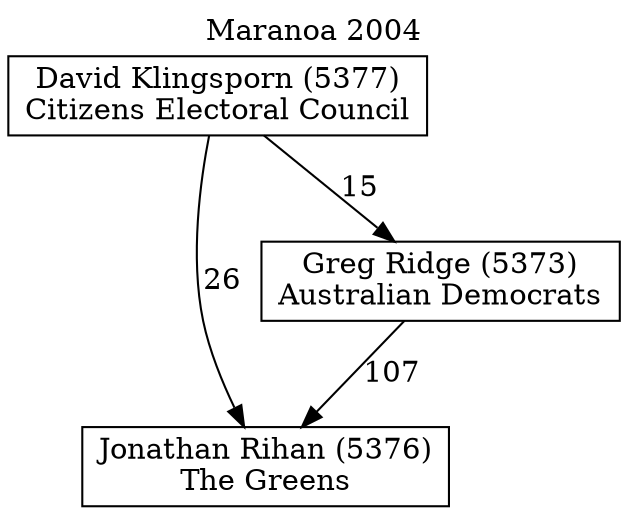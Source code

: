 // House preference flow
digraph "Jonathan Rihan (5376)_Maranoa_2004" {
	graph [label="Maranoa 2004" labelloc=t mclimit=10]
	node [shape=box]
	"Jonathan Rihan (5376)" [label="Jonathan Rihan (5376)
The Greens"]
	"Greg Ridge (5373)" [label="Greg Ridge (5373)
Australian Democrats"]
	"David Klingsporn (5377)" [label="David Klingsporn (5377)
Citizens Electoral Council"]
	"Jonathan Rihan (5376)" [label="Jonathan Rihan (5376)
The Greens"]
	"David Klingsporn (5377)" [label="David Klingsporn (5377)
Citizens Electoral Council"]
	"David Klingsporn (5377)" [label="David Klingsporn (5377)
Citizens Electoral Council"]
	"Greg Ridge (5373)" [label="Greg Ridge (5373)
Australian Democrats"]
	"David Klingsporn (5377)" [label="David Klingsporn (5377)
Citizens Electoral Council"]
	"David Klingsporn (5377)" [label="David Klingsporn (5377)
Citizens Electoral Council"]
	"Greg Ridge (5373)" -> "Jonathan Rihan (5376)" [label=107]
	"David Klingsporn (5377)" -> "Greg Ridge (5373)" [label=15]
	"David Klingsporn (5377)" -> "Jonathan Rihan (5376)" [label=26]
}
